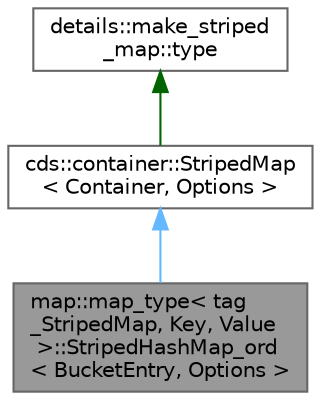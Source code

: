digraph "map::map_type&lt; tag_StripedMap, Key, Value &gt;::StripedHashMap_ord&lt; BucketEntry, Options &gt;"
{
 // LATEX_PDF_SIZE
  bgcolor="transparent";
  edge [fontname=Helvetica,fontsize=10,labelfontname=Helvetica,labelfontsize=10];
  node [fontname=Helvetica,fontsize=10,shape=box,height=0.2,width=0.4];
  Node1 [id="Node000001",label="map::map_type\< tag\l_StripedMap, Key, Value\l \>::StripedHashMap_ord\l\< BucketEntry, Options \>",height=0.2,width=0.4,color="gray40", fillcolor="grey60", style="filled", fontcolor="black",tooltip=" "];
  Node2 -> Node1 [id="edge3_Node000001_Node000002",dir="back",color="steelblue1",style="solid",tooltip=" "];
  Node2 [id="Node000002",label="cds::container::StripedMap\l\< Container, Options \>",height=0.2,width=0.4,color="gray40", fillcolor="white", style="filled",URL="$classcds_1_1container_1_1_striped_map.html",tooltip="Striped hash map"];
  Node3 -> Node2 [id="edge4_Node000002_Node000003",dir="back",color="darkgreen",style="solid",tooltip=" "];
  Node3 [id="Node000003",label="details::make_striped\l_map::type",height=0.2,width=0.4,color="gray40", fillcolor="white", style="filled",tooltip=" "];
}
